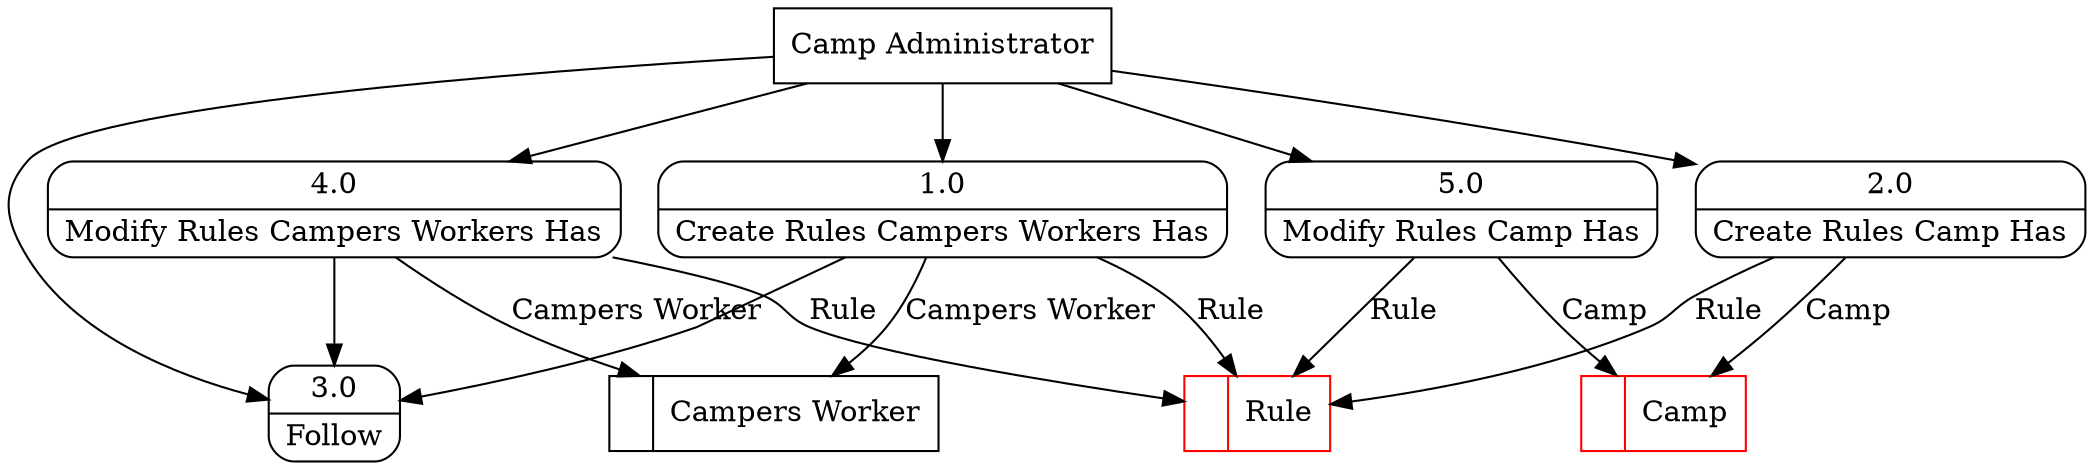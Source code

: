 digraph dfd2{ 
node[shape=record]
200 [label="<f0>  |<f1> Campers Worker " ];
201 [label="<f0>  |<f1> Rule " color=red];
202 [label="<f0>  |<f1> Camp " color=red];
203 [label="Camp Administrator" shape=box];
204 [label="{<f0> 1.0|<f1> Create Rules Campers Workers Has }" shape=Mrecord];
205 [label="{<f0> 2.0|<f1> Create Rules Camp Has }" shape=Mrecord];
206 [label="{<f0> 3.0|<f1> Follow }" shape=Mrecord];
207 [label="{<f0> 4.0|<f1> Modify Rules Campers Workers Has }" shape=Mrecord];
208 [label="{<f0> 5.0|<f1> Modify Rules Camp Has }" shape=Mrecord];
203 -> 204
203 -> 205
203 -> 206
203 -> 207
203 -> 208
204 -> 206
204 -> 201 [label="Rule"]
204 -> 200 [label="Campers Worker"]
205 -> 202 [label="Camp"]
205 -> 201 [label="Rule"]
207 -> 206
207 -> 200 [label="Campers Worker"]
207 -> 201 [label="Rule"]
208 -> 202 [label="Camp"]
208 -> 201 [label="Rule"]
}
